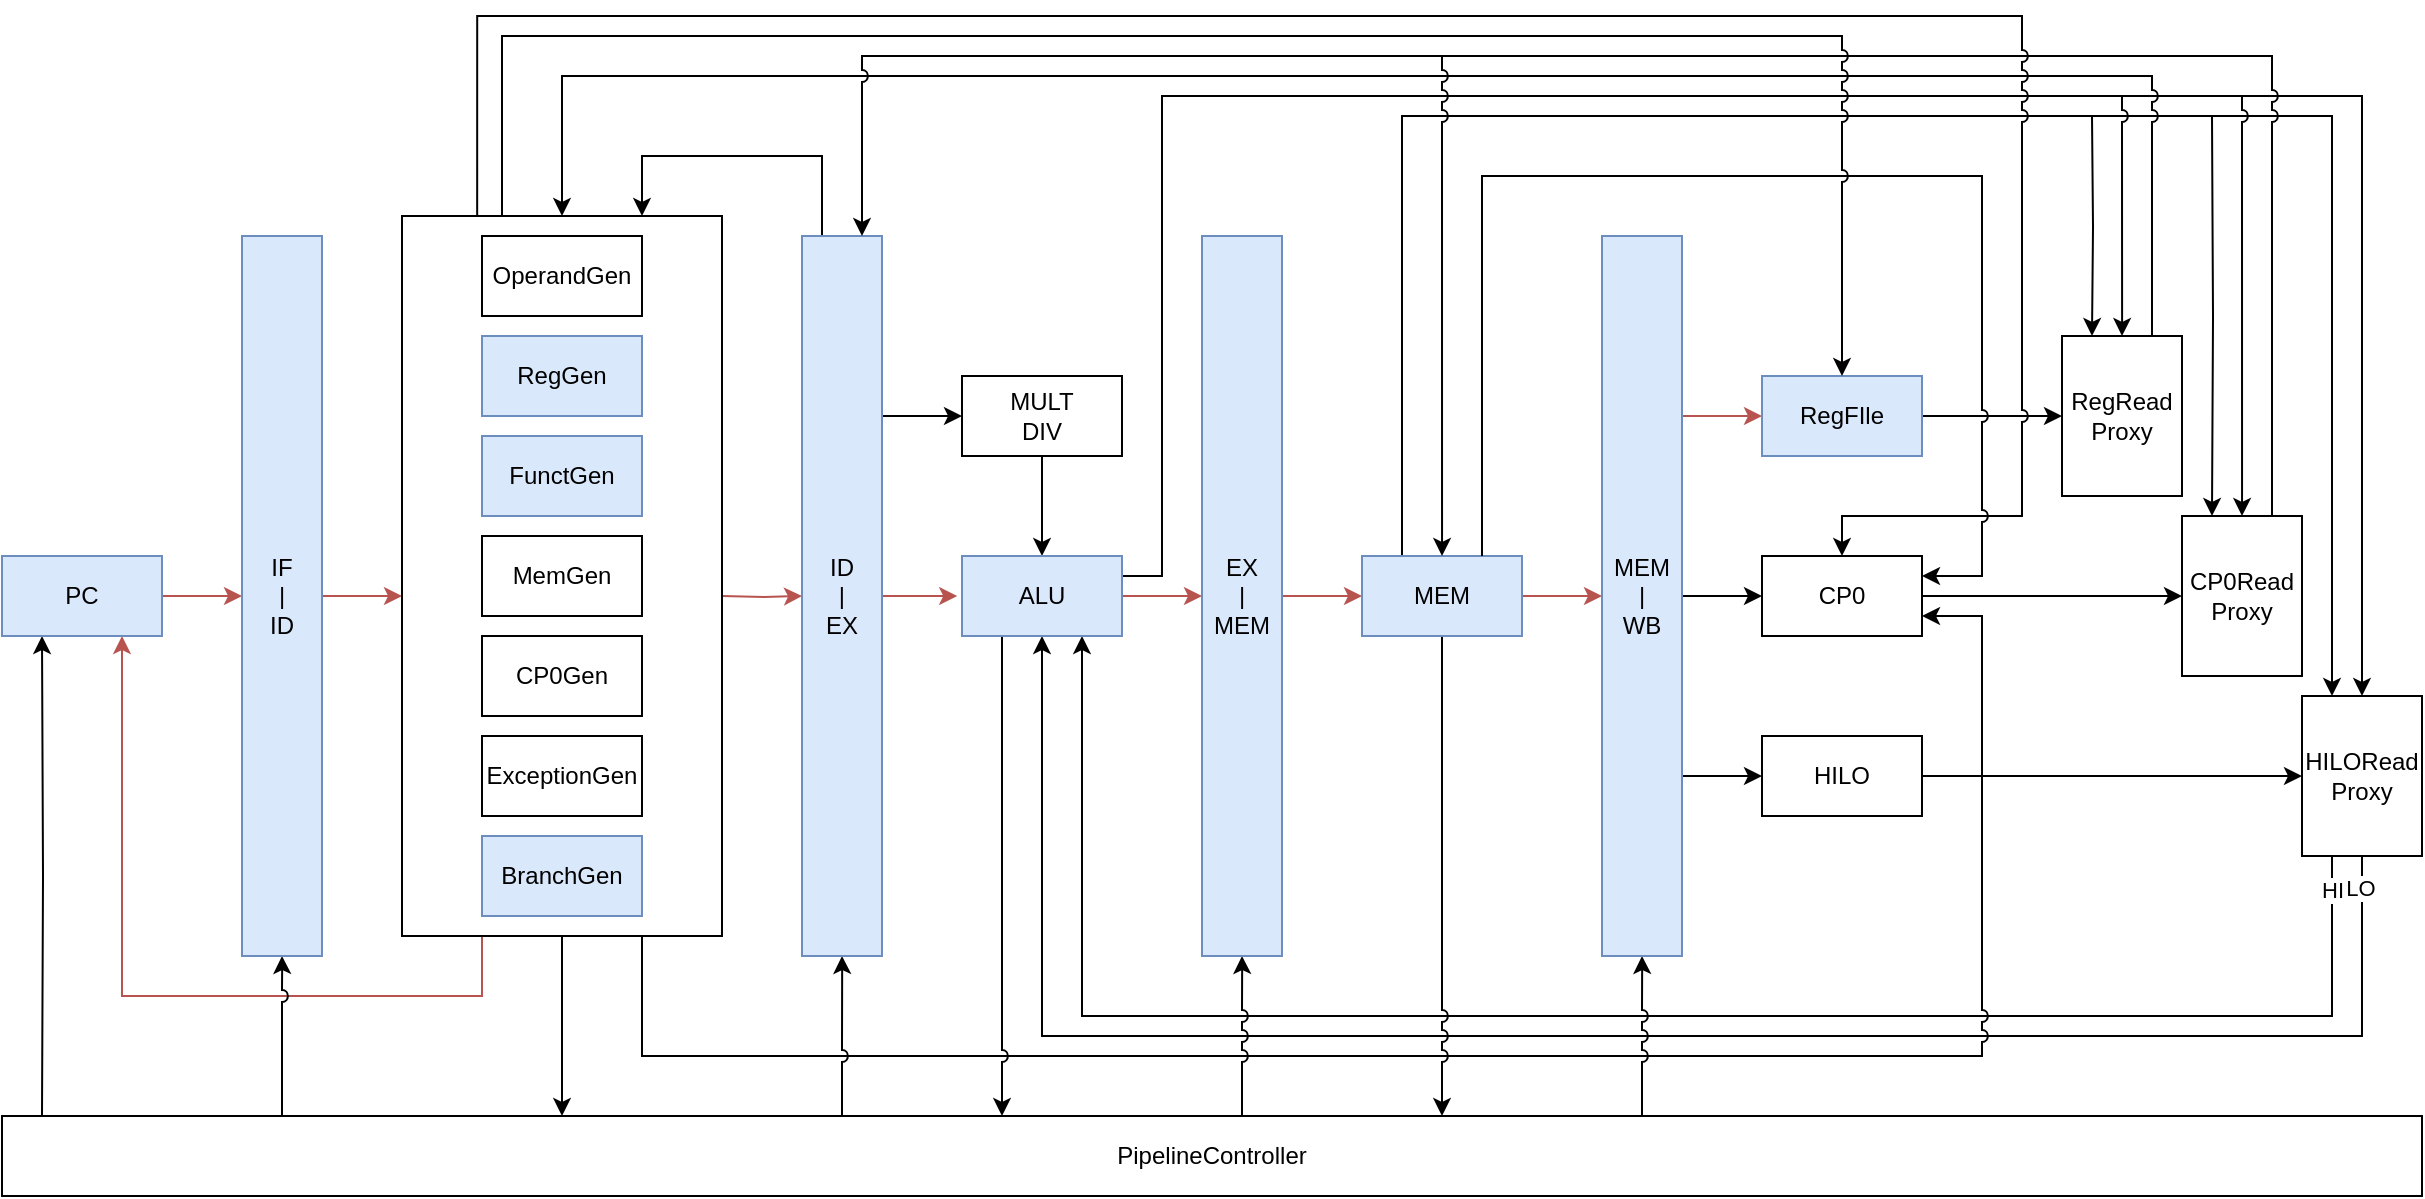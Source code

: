 <mxfile version="14.4.3" type="github">
  <diagram id="Vwi1EXBxK2TPIhp4Lb0i" name="Page-1">
    <mxGraphModel dx="884" dy="743" grid="1" gridSize="10" guides="1" tooltips="1" connect="1" arrows="1" fold="1" page="1" pageScale="1" pageWidth="1654" pageHeight="1169" math="0" shadow="0">
      <root>
        <mxCell id="0" />
        <mxCell id="1" parent="0" />
        <mxCell id="NHjuUeP-jw1T3mchbmi4-1" value="" style="endArrow=none;html=1;" parent="1" edge="1">
          <mxGeometry width="50" height="50" relative="1" as="geometry">
            <mxPoint x="1390" y="260" as="sourcePoint" />
            <mxPoint x="1450" y="260" as="targetPoint" />
          </mxGeometry>
        </mxCell>
        <mxCell id="NHjuUeP-jw1T3mchbmi4-2" value="" style="endArrow=none;html=1;" parent="1" edge="1">
          <mxGeometry width="50" height="50" relative="1" as="geometry">
            <mxPoint x="1375" y="270" as="sourcePoint" />
            <mxPoint x="1435" y="270" as="targetPoint" />
          </mxGeometry>
        </mxCell>
        <mxCell id="NHjuUeP-jw1T3mchbmi4-3" value="" style="endArrow=none;html=1;exitX=1;exitY=0.25;exitDx=0;exitDy=0;jumpStyle=arc;rounded=0;" parent="1" source="NHjuUeP-jw1T3mchbmi4-39" edge="1">
          <mxGeometry width="50" height="50" relative="1" as="geometry">
            <mxPoint x="890" y="370" as="sourcePoint" />
            <mxPoint x="1391.333" y="260" as="targetPoint" />
            <Array as="points">
              <mxPoint x="910" y="500" />
              <mxPoint x="910" y="260" />
            </Array>
          </mxGeometry>
        </mxCell>
        <mxCell id="NHjuUeP-jw1T3mchbmi4-4" value="" style="endArrow=none;html=1;exitX=0.25;exitY=0;exitDx=0;exitDy=0;rounded=0;" parent="1" source="NHjuUeP-jw1T3mchbmi4-42" edge="1">
          <mxGeometry width="50" height="50" relative="1" as="geometry">
            <mxPoint x="1025" y="490" as="sourcePoint" />
            <mxPoint x="1375" y="270" as="targetPoint" />
            <Array as="points">
              <mxPoint x="1030" y="270" />
            </Array>
          </mxGeometry>
        </mxCell>
        <mxCell id="NHjuUeP-jw1T3mchbmi4-5" style="edgeStyle=orthogonalEdgeStyle;rounded=0;orthogonalLoop=1;jettySize=auto;html=1;exitX=0.5;exitY=1;exitDx=0;exitDy=0;entryX=0.5;entryY=1;entryDx=0;entryDy=0;" parent="1" source="NHjuUeP-jw1T3mchbmi4-53" target="NHjuUeP-jw1T3mchbmi4-39" edge="1">
          <mxGeometry relative="1" as="geometry">
            <Array as="points">
              <mxPoint x="1510" y="730" />
              <mxPoint x="850" y="730" />
            </Array>
          </mxGeometry>
        </mxCell>
        <mxCell id="NHjuUeP-jw1T3mchbmi4-6" value="LO" style="edgeLabel;html=1;align=center;verticalAlign=middle;resizable=0;points=[];" parent="NHjuUeP-jw1T3mchbmi4-5" vertex="1" connectable="0">
          <mxGeometry x="-0.967" y="-1" relative="1" as="geometry">
            <mxPoint as="offset" />
          </mxGeometry>
        </mxCell>
        <mxCell id="NHjuUeP-jw1T3mchbmi4-7" style="edgeStyle=orthogonalEdgeStyle;rounded=0;orthogonalLoop=1;jettySize=auto;html=1;exitX=0.25;exitY=1;exitDx=0;exitDy=0;entryX=0.75;entryY=1;entryDx=0;entryDy=0;" parent="1" source="NHjuUeP-jw1T3mchbmi4-53" target="NHjuUeP-jw1T3mchbmi4-39" edge="1">
          <mxGeometry relative="1" as="geometry">
            <Array as="points">
              <mxPoint x="1495" y="720" />
              <mxPoint x="870" y="720" />
            </Array>
          </mxGeometry>
        </mxCell>
        <mxCell id="NHjuUeP-jw1T3mchbmi4-8" value="HI" style="edgeLabel;html=1;align=center;verticalAlign=middle;resizable=0;points=[];" parent="NHjuUeP-jw1T3mchbmi4-7" vertex="1" connectable="0">
          <mxGeometry x="-0.962" relative="1" as="geometry">
            <mxPoint as="offset" />
          </mxGeometry>
        </mxCell>
        <mxCell id="NHjuUeP-jw1T3mchbmi4-9" style="edgeStyle=orthogonalEdgeStyle;rounded=0;orthogonalLoop=1;jettySize=auto;html=1;entryX=0.75;entryY=1;entryDx=0;entryDy=0;fillColor=#f8cecc;strokeColor=#b85450;" parent="1" source="NHjuUeP-jw1T3mchbmi4-59" target="NHjuUeP-jw1T3mchbmi4-16" edge="1">
          <mxGeometry relative="1" as="geometry">
            <Array as="points">
              <mxPoint x="570" y="710" />
              <mxPoint x="390" y="710" />
            </Array>
            <mxPoint x="550" y="700" as="sourcePoint" />
          </mxGeometry>
        </mxCell>
        <mxCell id="NHjuUeP-jw1T3mchbmi4-10" style="edgeStyle=orthogonalEdgeStyle;rounded=0;orthogonalLoop=1;jettySize=auto;html=1;entryX=1;entryY=0.75;entryDx=0;entryDy=0;jumpStyle=arc;" parent="1" source="NHjuUeP-jw1T3mchbmi4-59" target="NHjuUeP-jw1T3mchbmi4-46" edge="1">
          <mxGeometry relative="1" as="geometry">
            <Array as="points">
              <mxPoint x="650" y="740" />
              <mxPoint x="1320" y="740" />
              <mxPoint x="1320" y="520" />
            </Array>
            <mxPoint x="670" y="720" as="sourcePoint" />
          </mxGeometry>
        </mxCell>
        <mxCell id="NHjuUeP-jw1T3mchbmi4-11" style="edgeStyle=orthogonalEdgeStyle;rounded=0;orthogonalLoop=1;jettySize=auto;html=1;jumpStyle=arc;" parent="1" target="NHjuUeP-jw1T3mchbmi4-53" edge="1">
          <mxGeometry relative="1" as="geometry">
            <Array as="points">
              <mxPoint x="1510" y="260" />
            </Array>
            <mxPoint x="1450" y="260" as="sourcePoint" />
          </mxGeometry>
        </mxCell>
        <mxCell id="NHjuUeP-jw1T3mchbmi4-12" style="edgeStyle=orthogonalEdgeStyle;rounded=0;orthogonalLoop=1;jettySize=auto;html=1;entryX=0.25;entryY=0;entryDx=0;entryDy=0;endFill=1;snapToPoint=0;" parent="1" target="NHjuUeP-jw1T3mchbmi4-53" edge="1">
          <mxGeometry relative="1" as="geometry">
            <Array as="points">
              <mxPoint x="1495" y="270" />
            </Array>
            <mxPoint x="1435" y="270" as="sourcePoint" />
          </mxGeometry>
        </mxCell>
        <mxCell id="NHjuUeP-jw1T3mchbmi4-13" value="PipelineController" style="rounded=0;whiteSpace=wrap;html=1;direction=south;" parent="1" vertex="1">
          <mxGeometry x="330" y="770" width="1210" height="40" as="geometry" />
        </mxCell>
        <mxCell id="NHjuUeP-jw1T3mchbmi4-14" style="edgeStyle=orthogonalEdgeStyle;rounded=0;orthogonalLoop=1;jettySize=auto;html=1;exitX=1;exitY=0.5;exitDx=0;exitDy=0;fillColor=#f8cecc;strokeColor=#b85450;" parent="1" source="NHjuUeP-jw1T3mchbmi4-16" target="NHjuUeP-jw1T3mchbmi4-19" edge="1">
          <mxGeometry relative="1" as="geometry" />
        </mxCell>
        <mxCell id="NHjuUeP-jw1T3mchbmi4-15" style="edgeStyle=orthogonalEdgeStyle;rounded=0;orthogonalLoop=1;jettySize=auto;html=1;entryX=0.25;entryY=1;entryDx=0;entryDy=0;" parent="1" target="NHjuUeP-jw1T3mchbmi4-16" edge="1">
          <mxGeometry relative="1" as="geometry">
            <mxPoint x="350" y="770" as="sourcePoint" />
          </mxGeometry>
        </mxCell>
        <mxCell id="NHjuUeP-jw1T3mchbmi4-16" value="PC" style="rounded=0;whiteSpace=wrap;html=1;fillColor=#dae8fc;strokeColor=#6c8ebf;" parent="1" vertex="1">
          <mxGeometry x="330" y="490" width="80" height="40" as="geometry" />
        </mxCell>
        <mxCell id="NHjuUeP-jw1T3mchbmi4-17" style="edgeStyle=orthogonalEdgeStyle;rounded=0;orthogonalLoop=1;jettySize=auto;html=1;exitX=1;exitY=0.5;exitDx=0;exitDy=0;entryX=0;entryY=0.5;entryDx=0;entryDy=0;fillColor=#f8cecc;strokeColor=#b85450;" parent="1" source="NHjuUeP-jw1T3mchbmi4-19" edge="1">
          <mxGeometry relative="1" as="geometry">
            <mxPoint x="530" y="510" as="targetPoint" />
          </mxGeometry>
        </mxCell>
        <mxCell id="NHjuUeP-jw1T3mchbmi4-18" style="edgeStyle=orthogonalEdgeStyle;rounded=0;orthogonalLoop=1;jettySize=auto;html=1;entryX=0.5;entryY=1;entryDx=0;entryDy=0;jumpStyle=arc;" parent="1" target="NHjuUeP-jw1T3mchbmi4-19" edge="1">
          <mxGeometry relative="1" as="geometry">
            <mxPoint x="470" y="770" as="sourcePoint" />
          </mxGeometry>
        </mxCell>
        <mxCell id="NHjuUeP-jw1T3mchbmi4-19" value="IF&lt;br&gt;|&lt;br&gt;ID" style="rounded=0;whiteSpace=wrap;html=1;fillColor=#dae8fc;strokeColor=#6c8ebf;" parent="1" vertex="1">
          <mxGeometry x="450" y="330" width="40" height="360" as="geometry" />
        </mxCell>
        <mxCell id="NHjuUeP-jw1T3mchbmi4-20" style="edgeStyle=orthogonalEdgeStyle;rounded=0;orthogonalLoop=1;jettySize=auto;html=1;exitX=1;exitY=0.25;exitDx=0;exitDy=0;entryX=0;entryY=0.5;entryDx=0;entryDy=0;" parent="1" source="NHjuUeP-jw1T3mchbmi4-24" target="NHjuUeP-jw1T3mchbmi4-36" edge="1">
          <mxGeometry relative="1" as="geometry" />
        </mxCell>
        <mxCell id="NHjuUeP-jw1T3mchbmi4-21" style="edgeStyle=orthogonalEdgeStyle;rounded=0;orthogonalLoop=1;jettySize=auto;html=1;exitX=1;exitY=0.5;exitDx=0;exitDy=0;entryX=-0.03;entryY=0.482;entryDx=0;entryDy=0;entryPerimeter=0;fillColor=#f8cecc;strokeColor=#b85450;" parent="1" source="NHjuUeP-jw1T3mchbmi4-24" target="NHjuUeP-jw1T3mchbmi4-39" edge="1">
          <mxGeometry relative="1" as="geometry" />
        </mxCell>
        <mxCell id="NHjuUeP-jw1T3mchbmi4-22" style="edgeStyle=orthogonalEdgeStyle;rounded=0;orthogonalLoop=1;jettySize=auto;html=1;entryX=0.5;entryY=1;entryDx=0;entryDy=0;jumpStyle=arc;" parent="1" target="NHjuUeP-jw1T3mchbmi4-24" edge="1">
          <mxGeometry relative="1" as="geometry">
            <mxPoint x="750" y="770" as="sourcePoint" />
          </mxGeometry>
        </mxCell>
        <mxCell id="NHjuUeP-jw1T3mchbmi4-23" style="edgeStyle=orthogonalEdgeStyle;rounded=0;orthogonalLoop=1;jettySize=auto;html=1;exitX=0.25;exitY=0;exitDx=0;exitDy=0;entryX=0.75;entryY=0;entryDx=0;entryDy=0;" parent="1" source="NHjuUeP-jw1T3mchbmi4-24" target="NHjuUeP-jw1T3mchbmi4-59" edge="1">
          <mxGeometry relative="1" as="geometry">
            <Array as="points">
              <mxPoint x="740" y="290" />
              <mxPoint x="650" y="290" />
            </Array>
            <mxPoint x="670" y="290" as="targetPoint" />
          </mxGeometry>
        </mxCell>
        <mxCell id="NHjuUeP-jw1T3mchbmi4-24" value="ID&lt;br&gt;|&lt;br&gt;EX" style="rounded=0;whiteSpace=wrap;html=1;fillColor=#dae8fc;strokeColor=#6c8ebf;" parent="1" vertex="1">
          <mxGeometry x="730" y="330" width="40" height="360" as="geometry" />
        </mxCell>
        <mxCell id="NHjuUeP-jw1T3mchbmi4-25" style="edgeStyle=orthogonalEdgeStyle;rounded=0;orthogonalLoop=1;jettySize=auto;html=1;exitX=1;exitY=0.5;exitDx=0;exitDy=0;entryX=0;entryY=0.5;entryDx=0;entryDy=0;fillColor=#f8cecc;strokeColor=#b85450;" parent="1" source="NHjuUeP-jw1T3mchbmi4-27" target="NHjuUeP-jw1T3mchbmi4-42" edge="1">
          <mxGeometry relative="1" as="geometry" />
        </mxCell>
        <mxCell id="NHjuUeP-jw1T3mchbmi4-26" style="edgeStyle=orthogonalEdgeStyle;rounded=0;orthogonalLoop=1;jettySize=auto;html=1;entryX=0.5;entryY=1;entryDx=0;entryDy=0;jumpStyle=arc;" parent="1" target="NHjuUeP-jw1T3mchbmi4-27" edge="1">
          <mxGeometry relative="1" as="geometry">
            <mxPoint x="950" y="770" as="sourcePoint" />
          </mxGeometry>
        </mxCell>
        <mxCell id="NHjuUeP-jw1T3mchbmi4-27" value="EX&lt;br&gt;|&lt;br&gt;MEM" style="rounded=0;whiteSpace=wrap;html=1;fillColor=#dae8fc;strokeColor=#6c8ebf;" parent="1" vertex="1">
          <mxGeometry x="930" y="330" width="40" height="360" as="geometry" />
        </mxCell>
        <mxCell id="NHjuUeP-jw1T3mchbmi4-28" style="edgeStyle=orthogonalEdgeStyle;rounded=0;orthogonalLoop=1;jettySize=auto;html=1;exitX=1;exitY=0.5;exitDx=0;exitDy=0;entryX=0;entryY=0.5;entryDx=0;entryDy=0;" parent="1" source="NHjuUeP-jw1T3mchbmi4-32" target="NHjuUeP-jw1T3mchbmi4-46" edge="1">
          <mxGeometry relative="1" as="geometry" />
        </mxCell>
        <mxCell id="NHjuUeP-jw1T3mchbmi4-29" style="edgeStyle=orthogonalEdgeStyle;rounded=0;orthogonalLoop=1;jettySize=auto;html=1;exitX=1;exitY=0.25;exitDx=0;exitDy=0;entryX=0;entryY=0.5;entryDx=0;entryDy=0;fillColor=#f8cecc;strokeColor=#b85450;" parent="1" source="NHjuUeP-jw1T3mchbmi4-32" target="NHjuUeP-jw1T3mchbmi4-44" edge="1">
          <mxGeometry relative="1" as="geometry" />
        </mxCell>
        <mxCell id="NHjuUeP-jw1T3mchbmi4-30" style="edgeStyle=orthogonalEdgeStyle;rounded=0;orthogonalLoop=1;jettySize=auto;html=1;exitX=1;exitY=0.75;exitDx=0;exitDy=0;entryX=0;entryY=0.5;entryDx=0;entryDy=0;" parent="1" source="NHjuUeP-jw1T3mchbmi4-32" target="NHjuUeP-jw1T3mchbmi4-48" edge="1">
          <mxGeometry relative="1" as="geometry" />
        </mxCell>
        <mxCell id="NHjuUeP-jw1T3mchbmi4-31" style="edgeStyle=orthogonalEdgeStyle;rounded=0;orthogonalLoop=1;jettySize=auto;html=1;entryX=0.5;entryY=1;entryDx=0;entryDy=0;jumpStyle=arc;" parent="1" target="NHjuUeP-jw1T3mchbmi4-32" edge="1">
          <mxGeometry relative="1" as="geometry">
            <mxPoint x="1150" y="770" as="sourcePoint" />
          </mxGeometry>
        </mxCell>
        <mxCell id="NHjuUeP-jw1T3mchbmi4-32" value="MEM&lt;br&gt;|&lt;br&gt;WB" style="rounded=0;whiteSpace=wrap;html=1;fillColor=#dae8fc;strokeColor=#6c8ebf;" parent="1" vertex="1">
          <mxGeometry x="1130" y="330" width="40" height="360" as="geometry" />
        </mxCell>
        <mxCell id="NHjuUeP-jw1T3mchbmi4-33" style="edgeStyle=orthogonalEdgeStyle;rounded=0;orthogonalLoop=1;jettySize=auto;html=1;exitX=1;exitY=0.5;exitDx=0;exitDy=0;entryX=0;entryY=0.5;entryDx=0;entryDy=0;fillColor=#f8cecc;strokeColor=#b85450;" parent="1" target="NHjuUeP-jw1T3mchbmi4-24" edge="1">
          <mxGeometry relative="1" as="geometry">
            <mxPoint x="690" y="510" as="sourcePoint" />
          </mxGeometry>
        </mxCell>
        <mxCell id="NHjuUeP-jw1T3mchbmi4-34" style="edgeStyle=orthogonalEdgeStyle;rounded=0;orthogonalLoop=1;jettySize=auto;html=1;exitX=0.5;exitY=1;exitDx=0;exitDy=0;" parent="1" source="NHjuUeP-jw1T3mchbmi4-59" edge="1">
          <mxGeometry relative="1" as="geometry">
            <mxPoint x="650" y="710" as="sourcePoint" />
            <mxPoint x="610" y="770" as="targetPoint" />
            <Array as="points">
              <mxPoint x="610" y="770" />
            </Array>
          </mxGeometry>
        </mxCell>
        <mxCell id="NHjuUeP-jw1T3mchbmi4-35" style="edgeStyle=orthogonalEdgeStyle;rounded=0;orthogonalLoop=1;jettySize=auto;html=1;exitX=0.5;exitY=1;exitDx=0;exitDy=0;entryX=0.5;entryY=0;entryDx=0;entryDy=0;" parent="1" source="NHjuUeP-jw1T3mchbmi4-36" target="NHjuUeP-jw1T3mchbmi4-39" edge="1">
          <mxGeometry relative="1" as="geometry" />
        </mxCell>
        <mxCell id="NHjuUeP-jw1T3mchbmi4-36" value="MULT&lt;br&gt;DIV" style="rounded=0;whiteSpace=wrap;html=1;" parent="1" vertex="1">
          <mxGeometry x="810" y="400" width="80" height="40" as="geometry" />
        </mxCell>
        <mxCell id="NHjuUeP-jw1T3mchbmi4-37" style="edgeStyle=orthogonalEdgeStyle;rounded=0;orthogonalLoop=1;jettySize=auto;html=1;exitX=1;exitY=0.5;exitDx=0;exitDy=0;entryX=0;entryY=0.5;entryDx=0;entryDy=0;fillColor=#f8cecc;strokeColor=#b85450;" parent="1" source="NHjuUeP-jw1T3mchbmi4-39" target="NHjuUeP-jw1T3mchbmi4-27" edge="1">
          <mxGeometry relative="1" as="geometry" />
        </mxCell>
        <mxCell id="NHjuUeP-jw1T3mchbmi4-38" style="edgeStyle=orthogonalEdgeStyle;rounded=0;orthogonalLoop=1;jettySize=auto;html=1;exitX=0.25;exitY=1;exitDx=0;exitDy=0;jumpStyle=arc;" parent="1" source="NHjuUeP-jw1T3mchbmi4-39" edge="1">
          <mxGeometry relative="1" as="geometry">
            <mxPoint x="830" y="770" as="targetPoint" />
          </mxGeometry>
        </mxCell>
        <mxCell id="NHjuUeP-jw1T3mchbmi4-39" value="ALU" style="rounded=0;whiteSpace=wrap;html=1;fillColor=#dae8fc;strokeColor=#6c8ebf;" parent="1" vertex="1">
          <mxGeometry x="810" y="490" width="80" height="40" as="geometry" />
        </mxCell>
        <mxCell id="NHjuUeP-jw1T3mchbmi4-40" style="edgeStyle=orthogonalEdgeStyle;rounded=0;orthogonalLoop=1;jettySize=auto;html=1;exitX=1;exitY=0.5;exitDx=0;exitDy=0;entryX=0;entryY=0.5;entryDx=0;entryDy=0;fillColor=#f8cecc;strokeColor=#b85450;" parent="1" source="NHjuUeP-jw1T3mchbmi4-42" target="NHjuUeP-jw1T3mchbmi4-32" edge="1">
          <mxGeometry relative="1" as="geometry" />
        </mxCell>
        <mxCell id="NHjuUeP-jw1T3mchbmi4-41" style="edgeStyle=orthogonalEdgeStyle;rounded=0;orthogonalLoop=1;jettySize=auto;html=1;exitX=0.5;exitY=1;exitDx=0;exitDy=0;jumpStyle=arc;" parent="1" source="NHjuUeP-jw1T3mchbmi4-42" edge="1">
          <mxGeometry relative="1" as="geometry">
            <mxPoint x="1050" y="770" as="targetPoint" />
          </mxGeometry>
        </mxCell>
        <mxCell id="NHjuUeP-jw1T3mchbmi4-42" value="MEM" style="rounded=0;whiteSpace=wrap;html=1;fillColor=#dae8fc;strokeColor=#6c8ebf;" parent="1" vertex="1">
          <mxGeometry x="1010" y="490" width="80" height="40" as="geometry" />
        </mxCell>
        <mxCell id="NHjuUeP-jw1T3mchbmi4-43" style="edgeStyle=orthogonalEdgeStyle;rounded=0;orthogonalLoop=1;jettySize=auto;html=1;exitX=1;exitY=0.5;exitDx=0;exitDy=0;entryX=0;entryY=0.5;entryDx=0;entryDy=0;" parent="1" source="NHjuUeP-jw1T3mchbmi4-44" target="NHjuUeP-jw1T3mchbmi4-50" edge="1">
          <mxGeometry relative="1" as="geometry" />
        </mxCell>
        <mxCell id="NHjuUeP-jw1T3mchbmi4-44" value="RegFIle" style="rounded=0;whiteSpace=wrap;html=1;fillColor=#dae8fc;strokeColor=#6c8ebf;" parent="1" vertex="1">
          <mxGeometry x="1210" y="400" width="80" height="40" as="geometry" />
        </mxCell>
        <mxCell id="NHjuUeP-jw1T3mchbmi4-45" style="edgeStyle=orthogonalEdgeStyle;rounded=0;orthogonalLoop=1;jettySize=auto;html=1;exitX=1;exitY=0.5;exitDx=0;exitDy=0;entryX=0;entryY=0.5;entryDx=0;entryDy=0;" parent="1" source="NHjuUeP-jw1T3mchbmi4-46" target="NHjuUeP-jw1T3mchbmi4-52" edge="1">
          <mxGeometry relative="1" as="geometry" />
        </mxCell>
        <mxCell id="NHjuUeP-jw1T3mchbmi4-46" value="CP0" style="rounded=0;whiteSpace=wrap;html=1;" parent="1" vertex="1">
          <mxGeometry x="1210" y="490" width="80" height="40" as="geometry" />
        </mxCell>
        <mxCell id="NHjuUeP-jw1T3mchbmi4-47" style="edgeStyle=orthogonalEdgeStyle;rounded=0;orthogonalLoop=1;jettySize=auto;html=1;exitX=1;exitY=0.5;exitDx=0;exitDy=0;entryX=0;entryY=0.5;entryDx=0;entryDy=0;" parent="1" source="NHjuUeP-jw1T3mchbmi4-48" target="NHjuUeP-jw1T3mchbmi4-53" edge="1">
          <mxGeometry relative="1" as="geometry" />
        </mxCell>
        <mxCell id="NHjuUeP-jw1T3mchbmi4-48" value="HILO" style="rounded=0;whiteSpace=wrap;html=1;" parent="1" vertex="1">
          <mxGeometry x="1210" y="580" width="80" height="40" as="geometry" />
        </mxCell>
        <mxCell id="NHjuUeP-jw1T3mchbmi4-49" style="edgeStyle=orthogonalEdgeStyle;rounded=0;orthogonalLoop=1;jettySize=auto;html=1;exitX=0.25;exitY=0;exitDx=0;exitDy=0;entryX=0.25;entryY=0;entryDx=0;entryDy=0;" parent="1" target="NHjuUeP-jw1T3mchbmi4-50" edge="1">
          <mxGeometry relative="1" as="geometry">
            <mxPoint x="1375" y="270" as="sourcePoint" />
          </mxGeometry>
        </mxCell>
        <mxCell id="NHjuUeP-jw1T3mchbmi4-50" value="RegRead&lt;br&gt;Proxy" style="rounded=0;whiteSpace=wrap;html=1;" parent="1" vertex="1">
          <mxGeometry x="1360" y="380" width="60" height="80" as="geometry" />
        </mxCell>
        <mxCell id="NHjuUeP-jw1T3mchbmi4-51" style="edgeStyle=orthogonalEdgeStyle;rounded=0;orthogonalLoop=1;jettySize=auto;html=1;exitX=0.25;exitY=0;exitDx=0;exitDy=0;entryX=0.25;entryY=0;entryDx=0;entryDy=0;" parent="1" target="NHjuUeP-jw1T3mchbmi4-52" edge="1">
          <mxGeometry relative="1" as="geometry">
            <mxPoint x="1435" y="270" as="sourcePoint" />
          </mxGeometry>
        </mxCell>
        <mxCell id="NHjuUeP-jw1T3mchbmi4-52" value="CP0Read&lt;br&gt;Proxy" style="rounded=0;whiteSpace=wrap;html=1;" parent="1" vertex="1">
          <mxGeometry x="1420" y="470" width="60" height="80" as="geometry" />
        </mxCell>
        <mxCell id="NHjuUeP-jw1T3mchbmi4-53" value="HILORead&lt;br&gt;Proxy" style="rounded=0;whiteSpace=wrap;html=1;" parent="1" vertex="1">
          <mxGeometry x="1480" y="560" width="60" height="80" as="geometry" />
        </mxCell>
        <mxCell id="NHjuUeP-jw1T3mchbmi4-54" style="edgeStyle=orthogonalEdgeStyle;rounded=0;orthogonalLoop=1;jettySize=auto;html=1;exitX=0.5;exitY=0;exitDx=0;exitDy=0;entryX=0.5;entryY=0;entryDx=0;entryDy=0;jumpStyle=arc;" parent="1" target="NHjuUeP-jw1T3mchbmi4-50" edge="1">
          <mxGeometry relative="1" as="geometry">
            <mxPoint x="1390" y="260" as="sourcePoint" />
          </mxGeometry>
        </mxCell>
        <mxCell id="NHjuUeP-jw1T3mchbmi4-55" style="edgeStyle=orthogonalEdgeStyle;rounded=0;orthogonalLoop=1;jettySize=auto;html=1;exitX=0.5;exitY=0;exitDx=0;exitDy=0;entryX=0.5;entryY=0;entryDx=0;entryDy=0;jumpStyle=arc;" parent="1" target="NHjuUeP-jw1T3mchbmi4-52" edge="1">
          <mxGeometry relative="1" as="geometry">
            <mxPoint x="1450" y="260" as="sourcePoint" />
          </mxGeometry>
        </mxCell>
        <mxCell id="NHjuUeP-jw1T3mchbmi4-56" style="edgeStyle=orthogonalEdgeStyle;rounded=0;orthogonalLoop=1;jettySize=auto;html=1;exitX=0.75;exitY=0;exitDx=0;exitDy=0;jumpStyle=arc;entryX=0.5;entryY=0;entryDx=0;entryDy=0;" parent="1" source="NHjuUeP-jw1T3mchbmi4-50" target="NHjuUeP-jw1T3mchbmi4-59" edge="1">
          <mxGeometry relative="1" as="geometry">
            <Array as="points">
              <mxPoint x="1405" y="250" />
              <mxPoint x="610" y="250" />
            </Array>
            <mxPoint x="650" y="250" as="targetPoint" />
          </mxGeometry>
        </mxCell>
        <mxCell id="NHjuUeP-jw1T3mchbmi4-57" style="edgeStyle=orthogonalEdgeStyle;rounded=0;orthogonalLoop=1;jettySize=auto;html=1;entryX=0.75;entryY=0;entryDx=0;entryDy=0;jumpStyle=arc;" parent="1" target="NHjuUeP-jw1T3mchbmi4-24" edge="1">
          <mxGeometry relative="1" as="geometry">
            <Array as="points">
              <mxPoint x="760" y="240" />
            </Array>
            <mxPoint x="1050" y="240" as="sourcePoint" />
          </mxGeometry>
        </mxCell>
        <mxCell id="NHjuUeP-jw1T3mchbmi4-58" style="edgeStyle=orthogonalEdgeStyle;rounded=0;orthogonalLoop=1;jettySize=auto;html=1;entryX=0.5;entryY=0;entryDx=0;entryDy=0;jumpStyle=arc;" parent="1" target="NHjuUeP-jw1T3mchbmi4-42" edge="1">
          <mxGeometry relative="1" as="geometry">
            <mxPoint x="1050" y="240" as="sourcePoint" />
          </mxGeometry>
        </mxCell>
        <mxCell id="NHjuUeP-jw1T3mchbmi4-59" value="&lt;blockquote style=&quot;margin: 0 0 0 40px ; border: none ; padding: 0px&quot;&gt;&lt;/blockquote&gt;" style="rounded=0;whiteSpace=wrap;html=1;align=left;" parent="1" vertex="1">
          <mxGeometry x="530" y="320" width="160" height="360" as="geometry" />
        </mxCell>
        <mxCell id="NHjuUeP-jw1T3mchbmi4-60" value="OperandGen" style="rounded=0;whiteSpace=wrap;html=1;" parent="1" vertex="1">
          <mxGeometry x="570" y="330" width="80" height="40" as="geometry" />
        </mxCell>
        <mxCell id="NHjuUeP-jw1T3mchbmi4-61" value="CP0Gen" style="rounded=0;whiteSpace=wrap;html=1;" parent="1" vertex="1">
          <mxGeometry x="570" y="530" width="80" height="40" as="geometry" />
        </mxCell>
        <mxCell id="NHjuUeP-jw1T3mchbmi4-62" value="ExceptionGen" style="rounded=0;whiteSpace=wrap;html=1;" parent="1" vertex="1">
          <mxGeometry x="570" y="580" width="80" height="40" as="geometry" />
        </mxCell>
        <mxCell id="NHjuUeP-jw1T3mchbmi4-63" value="FunctGen" style="rounded=0;whiteSpace=wrap;html=1;fillColor=#dae8fc;strokeColor=#6c8ebf;" parent="1" vertex="1">
          <mxGeometry x="570" y="430" width="80" height="40" as="geometry" />
        </mxCell>
        <mxCell id="NHjuUeP-jw1T3mchbmi4-64" value="MemGen" style="rounded=0;whiteSpace=wrap;html=1;" parent="1" vertex="1">
          <mxGeometry x="570" y="480" width="80" height="40" as="geometry" />
        </mxCell>
        <mxCell id="NHjuUeP-jw1T3mchbmi4-65" value="BranchGen" style="rounded=0;whiteSpace=wrap;html=1;fillColor=#dae8fc;strokeColor=#6c8ebf;" parent="1" vertex="1">
          <mxGeometry x="570" y="630" width="80" height="40" as="geometry" />
        </mxCell>
        <mxCell id="NHjuUeP-jw1T3mchbmi4-66" value="RegGen" style="rounded=0;whiteSpace=wrap;html=1;fillColor=#dae8fc;strokeColor=#6c8ebf;" parent="1" vertex="1">
          <mxGeometry x="570" y="380" width="80" height="40" as="geometry" />
        </mxCell>
        <mxCell id="NHjuUeP-jw1T3mchbmi4-67" style="edgeStyle=orthogonalEdgeStyle;rounded=0;orthogonalLoop=1;jettySize=auto;html=1;exitX=0.5;exitY=1;exitDx=0;exitDy=0;" parent="1" source="NHjuUeP-jw1T3mchbmi4-59" target="NHjuUeP-jw1T3mchbmi4-59" edge="1">
          <mxGeometry x="530" y="320" as="geometry" />
        </mxCell>
        <mxCell id="NHjuUeP-jw1T3mchbmi4-68" value="" style="endArrow=none;html=1;entryX=0.75;entryY=0;entryDx=0;entryDy=0;rounded=0;jumpStyle=arc;" parent="1" target="NHjuUeP-jw1T3mchbmi4-52" edge="1">
          <mxGeometry width="50" height="50" relative="1" as="geometry">
            <mxPoint x="1050" y="240" as="sourcePoint" />
            <mxPoint x="1270" y="460" as="targetPoint" />
            <Array as="points">
              <mxPoint x="1465" y="240" />
            </Array>
          </mxGeometry>
        </mxCell>
        <mxCell id="NHjuUeP-jw1T3mchbmi4-69" style="edgeStyle=orthogonalEdgeStyle;rounded=0;jumpStyle=arc;orthogonalLoop=1;jettySize=auto;html=1;exitX=0.5;exitY=0;exitDx=0;exitDy=0;endFill=1;entryX=0.5;entryY=0;entryDx=0;entryDy=0;" parent="1" target="NHjuUeP-jw1T3mchbmi4-46" edge="1">
          <mxGeometry relative="1" as="geometry">
            <mxPoint x="567.585" y="320" as="sourcePoint" />
            <Array as="points">
              <mxPoint x="568" y="220" />
              <mxPoint x="1340" y="220" />
              <mxPoint x="1340" y="470" />
              <mxPoint x="1250" y="470" />
            </Array>
          </mxGeometry>
        </mxCell>
        <mxCell id="NHjuUeP-jw1T3mchbmi4-70" style="edgeStyle=orthogonalEdgeStyle;rounded=0;orthogonalLoop=1;jettySize=auto;html=1;exitX=0.75;exitY=0;exitDx=0;exitDy=0;entryX=1;entryY=0.25;entryDx=0;entryDy=0;jumpStyle=arc;" parent="1" source="NHjuUeP-jw1T3mchbmi4-42" target="NHjuUeP-jw1T3mchbmi4-46" edge="1">
          <mxGeometry relative="1" as="geometry">
            <Array as="points">
              <mxPoint x="1070" y="300" />
              <mxPoint x="1320" y="300" />
              <mxPoint x="1320" y="500" />
            </Array>
          </mxGeometry>
        </mxCell>
        <mxCell id="NHjuUeP-jw1T3mchbmi4-71" style="edgeStyle=orthogonalEdgeStyle;rounded=0;jumpStyle=arc;orthogonalLoop=1;jettySize=auto;html=1;entryX=0.5;entryY=0;entryDx=0;entryDy=0;endFill=1;" parent="1" target="NHjuUeP-jw1T3mchbmi4-44" edge="1">
          <mxGeometry relative="1" as="geometry">
            <mxPoint x="580" y="320" as="sourcePoint" />
            <Array as="points">
              <mxPoint x="580" y="320" />
              <mxPoint x="580" y="230" />
              <mxPoint x="1250" y="230" />
            </Array>
          </mxGeometry>
        </mxCell>
      </root>
    </mxGraphModel>
  </diagram>
</mxfile>

